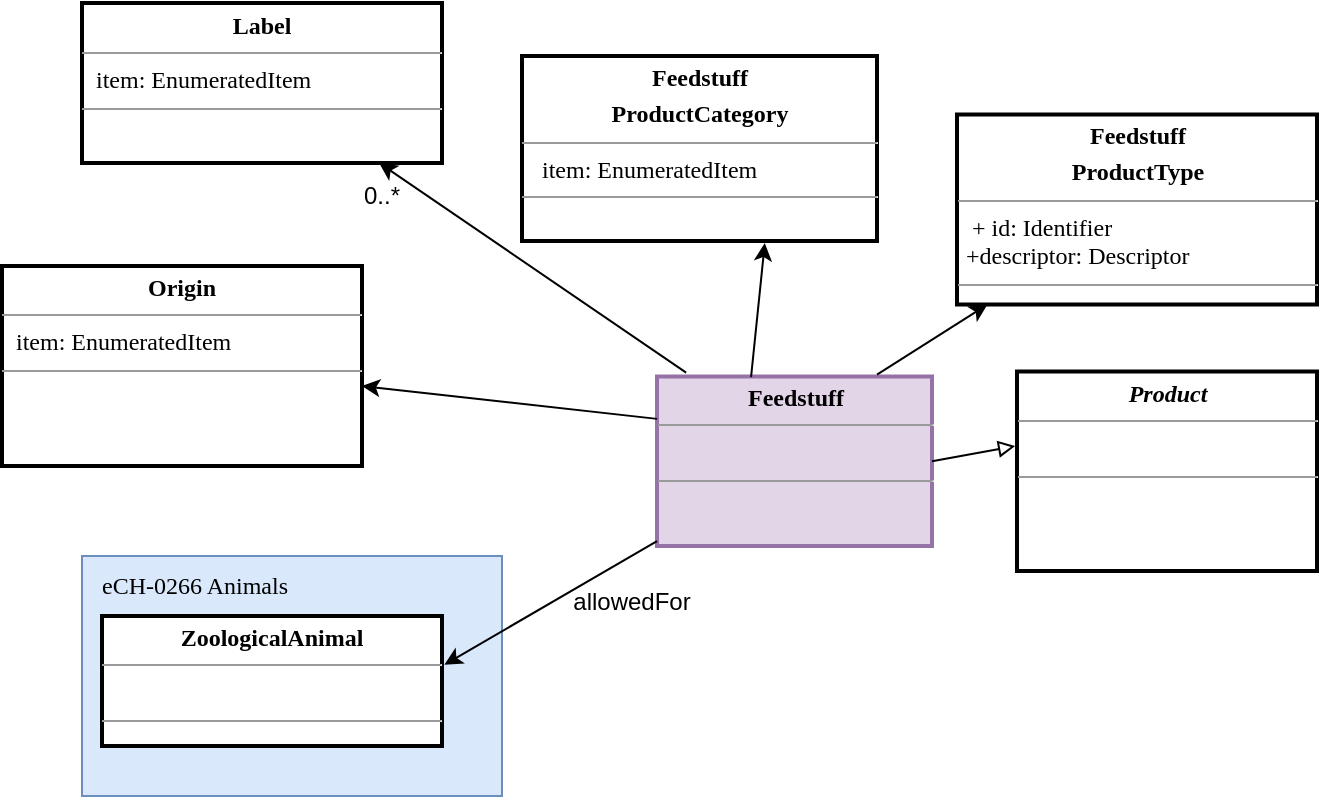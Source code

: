 <mxfile version="23.0.2" type="device">
  <diagram name="Page-1" id="qBD6op3qUp-WdUlCAM_y">
    <mxGraphModel dx="3407" dy="753" grid="1" gridSize="10" guides="1" tooltips="1" connect="1" arrows="1" fold="1" page="1" pageScale="1" pageWidth="850" pageHeight="1100" math="0" shadow="0">
      <root>
        <mxCell id="0" />
        <mxCell id="1" parent="0" />
        <mxCell id="eBZ3k9Fr4yFesFG8sE71-1" value="&lt;p style=&quot;margin:0px;margin-top:4px;text-align:center;&quot;&gt;&lt;b&gt;Feedstuff&lt;/b&gt;&lt;/p&gt;&lt;hr size=&quot;1&quot;&gt;&lt;p style=&quot;margin:0px;margin-left:4px;&quot;&gt;&amp;nbsp;&lt;br&gt;&lt;/p&gt;&lt;p style=&quot;margin:0px;margin-left:4px;&quot;&gt;&lt;/p&gt;&lt;hr size=&quot;1&quot;&gt;&lt;p style=&quot;margin:0px;margin-left:4px;&quot;&gt;&lt;br&gt;&lt;/p&gt;" style="verticalAlign=top;align=left;overflow=fill;fontSize=12;fontFamily=Verdana;html=1;sketch=0;strokeWidth=2;fillColor=#e1d5e7;strokeColor=#9673a6;" vertex="1" parent="1">
          <mxGeometry x="-2142.5" y="390.25" width="137.5" height="84.75" as="geometry" />
        </mxCell>
        <mxCell id="eBZ3k9Fr4yFesFG8sE71-5" value="&lt;p style=&quot;margin:0px;margin-top:4px;text-align:center;&quot;&gt;&lt;b&gt;Origin&lt;/b&gt;&lt;/p&gt;&lt;hr size=&quot;1&quot;&gt;&lt;p style=&quot;margin:0px;margin-left:4px;&quot;&gt;&amp;nbsp;item: EnumeratedItem&lt;br&gt;&lt;/p&gt;&lt;hr size=&quot;1&quot;&gt;&lt;p style=&quot;margin:0px;margin-left:4px;&quot;&gt;&lt;br&gt;&lt;/p&gt;" style="verticalAlign=top;align=left;overflow=fill;fontSize=12;fontFamily=Verdana;html=1;sketch=0;strokeWidth=2;" vertex="1" parent="1">
          <mxGeometry x="-2470" y="335" width="180" height="100" as="geometry" />
        </mxCell>
        <mxCell id="eBZ3k9Fr4yFesFG8sE71-6" value="" style="endArrow=classic;html=1;sketch=0;fontFamily=Verdana;curved=1;exitX=0;exitY=0.25;exitDx=0;exitDy=0;" edge="1" parent="1" source="eBZ3k9Fr4yFesFG8sE71-1" target="eBZ3k9Fr4yFesFG8sE71-5">
          <mxGeometry width="50" height="50" relative="1" as="geometry">
            <mxPoint x="-1495" y="443.25" as="sourcePoint" />
            <mxPoint x="-1900.26" y="705.63" as="targetPoint" />
          </mxGeometry>
        </mxCell>
        <mxCell id="eBZ3k9Fr4yFesFG8sE71-7" value="&lt;p style=&quot;margin:0px;margin-top:4px;text-align:center;&quot;&gt;&lt;b&gt;Label&lt;/b&gt;&lt;/p&gt;&lt;hr size=&quot;1&quot;&gt;&lt;p style=&quot;margin:0px;margin-left:4px;&quot;&gt;&amp;nbsp;item: EnumeratedItem&lt;br&gt;&lt;/p&gt;&lt;hr size=&quot;1&quot;&gt;&lt;p style=&quot;margin:0px;margin-left:4px;&quot;&gt;&lt;br&gt;&lt;/p&gt;" style="verticalAlign=top;align=left;overflow=fill;fontSize=12;fontFamily=Verdana;html=1;sketch=0;strokeWidth=2;" vertex="1" parent="1">
          <mxGeometry x="-2430" y="203.5" width="180" height="80" as="geometry" />
        </mxCell>
        <mxCell id="eBZ3k9Fr4yFesFG8sE71-8" value="" style="endArrow=classic;html=1;sketch=0;fontFamily=Verdana;curved=1;exitX=0.106;exitY=-0.023;exitDx=0;exitDy=0;exitPerimeter=0;" edge="1" parent="1" source="eBZ3k9Fr4yFesFG8sE71-1" target="eBZ3k9Fr4yFesFG8sE71-7">
          <mxGeometry width="50" height="50" relative="1" as="geometry">
            <mxPoint x="-1476.25" y="401.812" as="sourcePoint" />
            <mxPoint x="-1906.6" y="404.449" as="targetPoint" />
          </mxGeometry>
        </mxCell>
        <mxCell id="eBZ3k9Fr4yFesFG8sE71-15" value="0..*" style="text;html=1;strokeColor=none;fillColor=none;align=center;verticalAlign=middle;whiteSpace=wrap;rounded=0;" vertex="1" parent="1">
          <mxGeometry x="-2310" y="285" width="60" height="30" as="geometry" />
        </mxCell>
        <mxCell id="eBZ3k9Fr4yFesFG8sE71-21" value="&lt;p style=&quot;margin:0px;margin-top:4px;text-align:center;&quot;&gt;&lt;b style=&quot;background-color: initial;&quot;&gt;Feedstuff&lt;/b&gt;&lt;/p&gt;&lt;p style=&quot;margin:0px;margin-top:4px;text-align:center;&quot;&gt;&lt;b style=&quot;background-color: initial;&quot;&gt;ProductType&lt;/b&gt;&lt;br&gt;&lt;/p&gt;&lt;hr size=&quot;1&quot;&gt;&lt;p style=&quot;margin:0px;margin-left:4px;&quot;&gt;&amp;nbsp;+ id: Identifier&lt;br&gt;&lt;/p&gt;&lt;p style=&quot;margin:0px;margin-left:4px;&quot;&gt;+descriptor: Descriptor&lt;/p&gt;&lt;hr size=&quot;1&quot;&gt;&lt;p style=&quot;margin:0px;margin-left:4px;&quot;&gt;&lt;br&gt;&lt;/p&gt;" style="verticalAlign=top;align=left;overflow=fill;fontSize=12;fontFamily=Verdana;html=1;sketch=0;strokeWidth=2;" vertex="1" parent="1">
          <mxGeometry x="-1992.5" y="259.25" width="180" height="95" as="geometry" />
        </mxCell>
        <mxCell id="eBZ3k9Fr4yFesFG8sE71-22" value="&lt;p style=&quot;margin:0px;margin-top:4px;text-align:center;&quot;&gt;&lt;b style=&quot;background-color: initial;&quot;&gt;Feedstuff&lt;/b&gt;&lt;/p&gt;&lt;p style=&quot;margin:0px;margin-top:4px;text-align:center;&quot;&gt;&lt;b style=&quot;background-color: initial;&quot;&gt;ProductCategory&lt;/b&gt;&lt;br&gt;&lt;/p&gt;&lt;hr size=&quot;1&quot;&gt;&lt;p style=&quot;margin:0px;margin-left:4px;&quot;&gt;&amp;nbsp; item: EnumeratedItem&lt;br&gt;&lt;/p&gt;&lt;hr size=&quot;1&quot;&gt;&lt;p style=&quot;margin:0px;margin-left:4px;&quot;&gt;&lt;br&gt;&lt;/p&gt;" style="verticalAlign=top;align=left;overflow=fill;fontSize=12;fontFamily=Verdana;html=1;sketch=0;strokeWidth=2;" vertex="1" parent="1">
          <mxGeometry x="-2210" y="230" width="177.5" height="92.5" as="geometry" />
        </mxCell>
        <mxCell id="eBZ3k9Fr4yFesFG8sE71-23" value="" style="endArrow=classic;html=1;sketch=0;fontFamily=Verdana;curved=1;exitX=0.8;exitY=-0.011;exitDx=0;exitDy=0;exitPerimeter=0;" edge="1" parent="1" source="eBZ3k9Fr4yFesFG8sE71-1" target="eBZ3k9Fr4yFesFG8sE71-21">
          <mxGeometry width="50" height="50" relative="1" as="geometry">
            <mxPoint x="-1582.46" y="292.625" as="sourcePoint" />
            <mxPoint x="-1688.103" y="196" as="targetPoint" />
          </mxGeometry>
        </mxCell>
        <mxCell id="eBZ3k9Fr4yFesFG8sE71-24" value="" style="endArrow=classic;html=1;sketch=0;fontFamily=Verdana;curved=1;exitX=0.342;exitY=0.004;exitDx=0;exitDy=0;exitPerimeter=0;entryX=0.684;entryY=1.011;entryDx=0;entryDy=0;entryPerimeter=0;" edge="1" parent="1" source="eBZ3k9Fr4yFesFG8sE71-1" target="eBZ3k9Fr4yFesFG8sE71-22">
          <mxGeometry width="50" height="50" relative="1" as="geometry">
            <mxPoint x="-2012.5" y="372.01" as="sourcePoint" />
            <mxPoint x="-1940.698" y="322" as="targetPoint" />
          </mxGeometry>
        </mxCell>
        <mxCell id="eBZ3k9Fr4yFesFG8sE71-25" value="allowedFor" style="text;html=1;strokeColor=none;fillColor=none;align=center;verticalAlign=middle;whiteSpace=wrap;rounded=0;" vertex="1" parent="1">
          <mxGeometry x="-2185" y="487.5" width="60" height="30" as="geometry" />
        </mxCell>
        <mxCell id="eBZ3k9Fr4yFesFG8sE71-38" value="" style="rounded=0;whiteSpace=wrap;html=1;fillColor=#dae8fc;strokeColor=#6c8ebf;fontFamily=Verdana;" vertex="1" parent="1">
          <mxGeometry x="-2430" y="480" width="210" height="120" as="geometry" />
        </mxCell>
        <mxCell id="eBZ3k9Fr4yFesFG8sE71-36" value="eCH-0266 Animals" style="text;html=1;strokeColor=none;fillColor=none;align=left;verticalAlign=middle;whiteSpace=wrap;rounded=0;strokeWidth=2;fontFamily=Verdana;" vertex="1" parent="1">
          <mxGeometry x="-2422" y="480" width="140" height="30" as="geometry" />
        </mxCell>
        <mxCell id="eBZ3k9Fr4yFesFG8sE71-37" value="&lt;p style=&quot;margin:0px;margin-top:4px;text-align:center;&quot;&gt;&lt;b&gt;ZoologicalAnimal&lt;/b&gt;&lt;/p&gt;&lt;hr size=&quot;1&quot;&gt;&lt;p style=&quot;margin:0px;margin-left:4px;&quot;&gt;&amp;nbsp;&amp;nbsp;&lt;br&gt;&lt;/p&gt;&lt;hr size=&quot;1&quot;&gt;&lt;p style=&quot;margin:0px;margin-left:4px;&quot;&gt;&lt;br&gt;&lt;/p&gt;" style="verticalAlign=top;align=left;overflow=fill;fontSize=12;fontFamily=Verdana;html=1;sketch=0;strokeWidth=2;" vertex="1" parent="1">
          <mxGeometry x="-2420" y="510" width="170" height="65" as="geometry" />
        </mxCell>
        <mxCell id="eBZ3k9Fr4yFesFG8sE71-39" value="" style="endArrow=classic;html=1;sketch=0;fontFamily=Verdana;curved=1;entryX=1.007;entryY=0.375;entryDx=0;entryDy=0;entryPerimeter=0;" edge="1" parent="1" source="eBZ3k9Fr4yFesFG8sE71-1" target="eBZ3k9Fr4yFesFG8sE71-37">
          <mxGeometry width="50" height="50" relative="1" as="geometry">
            <mxPoint x="-2142" y="454" as="sourcePoint" />
            <mxPoint x="-2230" y="538" as="targetPoint" />
          </mxGeometry>
        </mxCell>
        <mxCell id="eBZ3k9Fr4yFesFG8sE71-40" value="&lt;p style=&quot;margin:0px;margin-top:4px;text-align:center;&quot;&gt;&lt;b&gt;&lt;i&gt;Product&lt;/i&gt;&lt;/b&gt;&lt;/p&gt;&lt;hr size=&quot;1&quot;&gt;&lt;p style=&quot;margin:0px;margin-left:4px;&quot;&gt;&lt;br&gt;&lt;/p&gt;&lt;hr size=&quot;1&quot;&gt;&lt;p style=&quot;margin:0px;margin-left:4px;&quot;&gt;&lt;br&gt;&lt;/p&gt;" style="verticalAlign=top;align=left;overflow=fill;fontSize=12;fontFamily=Verdana;html=1;sketch=0;strokeWidth=2;" vertex="1" parent="1">
          <mxGeometry x="-1962.5" y="387.75" width="150" height="99.75" as="geometry" />
        </mxCell>
        <mxCell id="eBZ3k9Fr4yFesFG8sE71-41" value="" style="endArrow=block;html=1;sketch=0;fontFamily=Verdana;curved=1;endFill=0;entryX=-0.006;entryY=0.374;entryDx=0;entryDy=0;exitX=1;exitY=0.5;exitDx=0;exitDy=0;entryPerimeter=0;" edge="1" parent="1" source="eBZ3k9Fr4yFesFG8sE71-1" target="eBZ3k9Fr4yFesFG8sE71-40">
          <mxGeometry width="50" height="50" relative="1" as="geometry">
            <mxPoint x="-1990" y="440" as="sourcePoint" />
            <mxPoint x="-1272" y="493" as="targetPoint" />
          </mxGeometry>
        </mxCell>
      </root>
    </mxGraphModel>
  </diagram>
</mxfile>
